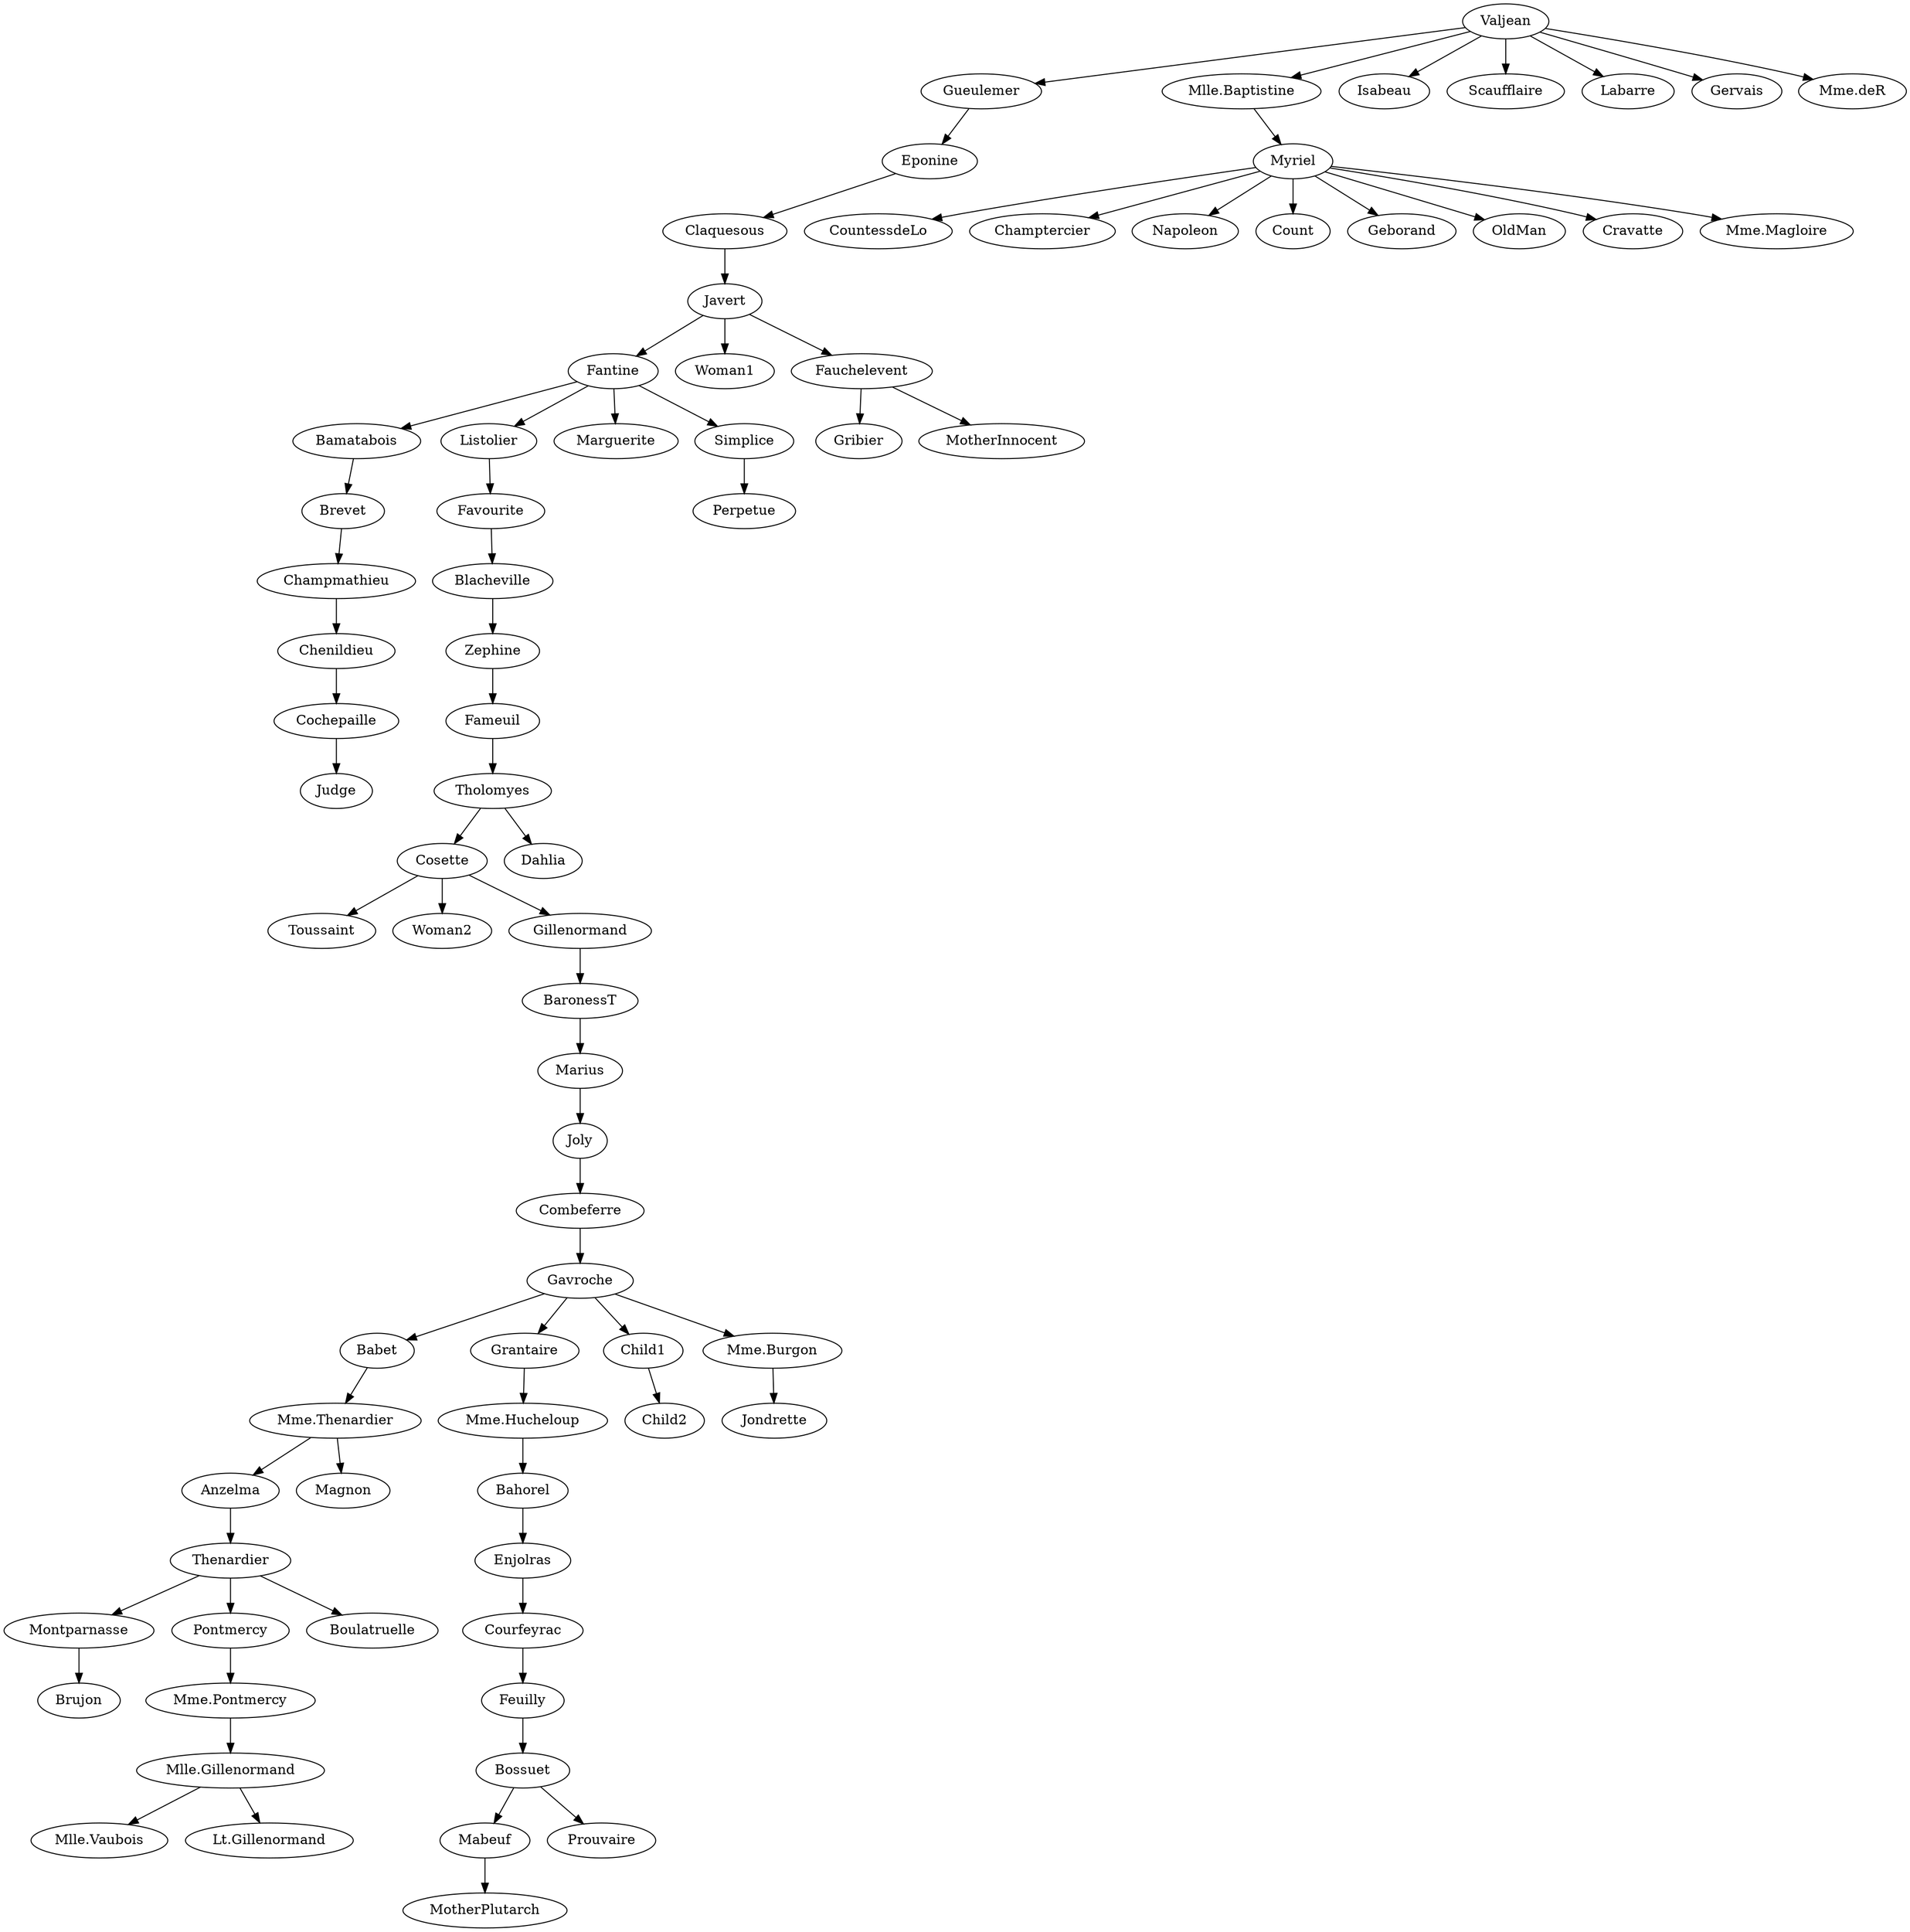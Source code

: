 digraph  {
	Gueulemer -> Eponine;
	Joly -> Combeferre;
	Fantine -> Bamatabois;
	Fantine -> Listolier;
	Fantine -> Marguerite;
	Fantine -> Simplice;
	"Mlle.Baptistine" -> Myriel;
	Javert -> Fantine;
	Javert -> Woman1;
	Javert -> Fauchelevent;
	Chenildieu -> Cochepaille;
	Cosette -> Toussaint;
	Cosette -> Woman2;
	Cosette -> Gillenormand;
	Babet -> "Mme.Thenardier";
	Valjean -> Gueulemer;
	Valjean -> "Mlle.Baptistine";
	Valjean -> Isabeau;
	Valjean -> Scaufflaire;
	Valjean -> Labarre;
	Valjean -> Gervais;
	Valjean -> "Mme.deR";
	Enjolras -> Courfeyrac;
	Grantaire -> "Mme.Hucheloup";
	Montparnasse -> Brujon;
	Child1 -> Child2;
	Bamatabois -> Brevet;
	Favourite -> Blacheville;
	Claquesous -> Javert;
	Mabeuf -> MotherPlutarch;
	Pontmercy -> "Mme.Pontmercy";
	"Mme.Thenardier" -> Anzelma;
	"Mme.Thenardier" -> Magnon;
	Tholomyes -> Cosette;
	Tholomyes -> Dahlia;
	Feuilly -> Bossuet;
	Combeferre -> Gavroche;
	"Mme.Pontmercy" -> "Mlle.Gillenormand";
	Eponine -> Claquesous;
	Blacheville -> Zephine;
	"Mlle.Gillenormand" -> "Mlle.Vaubois";
	"Mlle.Gillenormand" -> "Lt.Gillenormand";
	Listolier -> Favourite;
	Anzelma -> Thenardier;
	Zephine -> Fameuil;
	Fauchelevent -> Gribier;
	Fauchelevent -> MotherInnocent;
	Courfeyrac -> Feuilly;
	Bossuet -> Prouvaire;
	Bossuet -> Mabeuf;
	Myriel -> CountessdeLo;
	Myriel -> Champtercier;
	Myriel -> Napoleon;
	Myriel -> Count;
	Myriel -> Geborand;
	Myriel -> OldMan;
	Myriel -> Cravatte;
	Myriel -> "Mme.Magloire";
	Thenardier -> Montparnasse;
	Thenardier -> Pontmercy;
	Thenardier -> Boulatruelle;
	Champmathieu -> Chenildieu;
	Gillenormand -> BaronessT;
	Brevet -> Champmathieu;
	Gavroche -> Babet;
	Gavroche -> Grantaire;
	Gavroche -> Child1;
	Gavroche -> "Mme.Burgon";
	BaronessT -> Marius;
	"Mme.Hucheloup" -> Bahorel;
	Bahorel -> Enjolras;
	Cochepaille -> Judge;
	"Mme.Burgon" -> Jondrette;
	Fameuil -> Tholomyes;
	Simplice -> Perpetue;
	Marius -> Joly;
}
